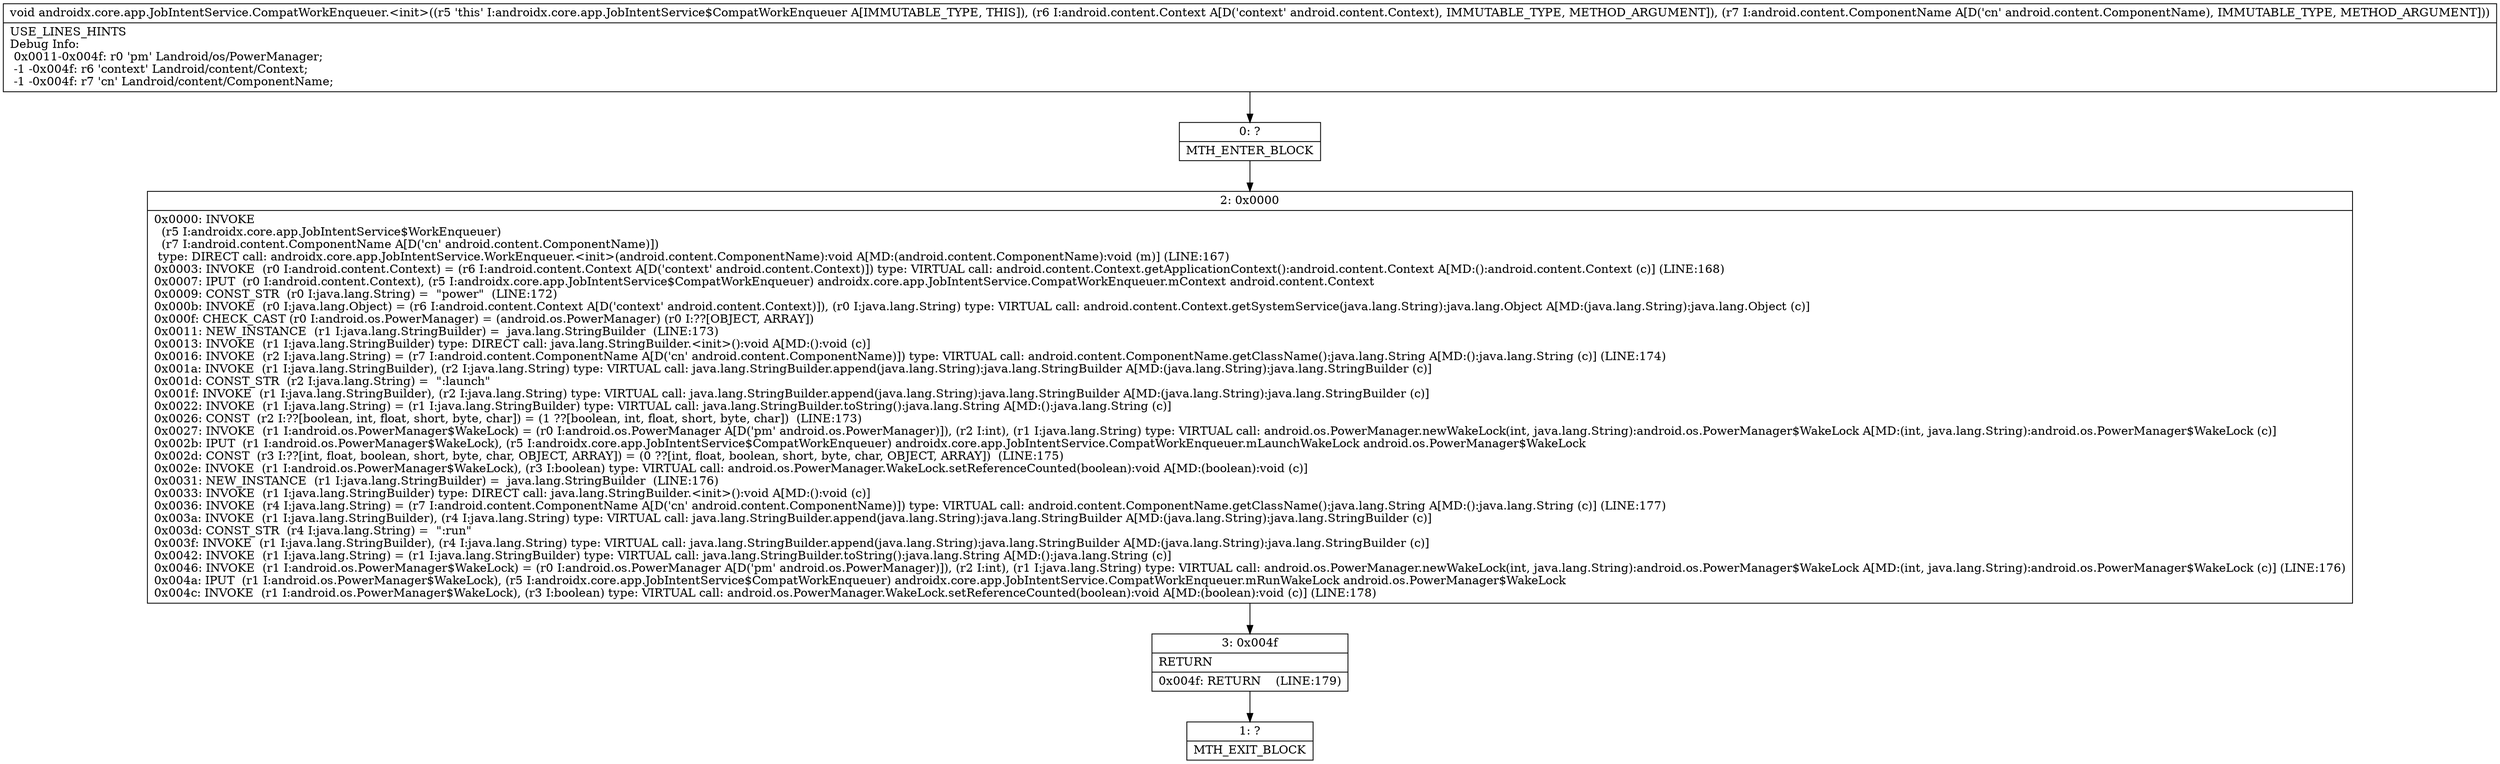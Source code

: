 digraph "CFG forandroidx.core.app.JobIntentService.CompatWorkEnqueuer.\<init\>(Landroid\/content\/Context;Landroid\/content\/ComponentName;)V" {
Node_0 [shape=record,label="{0\:\ ?|MTH_ENTER_BLOCK\l}"];
Node_2 [shape=record,label="{2\:\ 0x0000|0x0000: INVOKE  \l  (r5 I:androidx.core.app.JobIntentService$WorkEnqueuer)\l  (r7 I:android.content.ComponentName A[D('cn' android.content.ComponentName)])\l type: DIRECT call: androidx.core.app.JobIntentService.WorkEnqueuer.\<init\>(android.content.ComponentName):void A[MD:(android.content.ComponentName):void (m)] (LINE:167)\l0x0003: INVOKE  (r0 I:android.content.Context) = (r6 I:android.content.Context A[D('context' android.content.Context)]) type: VIRTUAL call: android.content.Context.getApplicationContext():android.content.Context A[MD:():android.content.Context (c)] (LINE:168)\l0x0007: IPUT  (r0 I:android.content.Context), (r5 I:androidx.core.app.JobIntentService$CompatWorkEnqueuer) androidx.core.app.JobIntentService.CompatWorkEnqueuer.mContext android.content.Context \l0x0009: CONST_STR  (r0 I:java.lang.String) =  \"power\"  (LINE:172)\l0x000b: INVOKE  (r0 I:java.lang.Object) = (r6 I:android.content.Context A[D('context' android.content.Context)]), (r0 I:java.lang.String) type: VIRTUAL call: android.content.Context.getSystemService(java.lang.String):java.lang.Object A[MD:(java.lang.String):java.lang.Object (c)]\l0x000f: CHECK_CAST (r0 I:android.os.PowerManager) = (android.os.PowerManager) (r0 I:??[OBJECT, ARRAY]) \l0x0011: NEW_INSTANCE  (r1 I:java.lang.StringBuilder) =  java.lang.StringBuilder  (LINE:173)\l0x0013: INVOKE  (r1 I:java.lang.StringBuilder) type: DIRECT call: java.lang.StringBuilder.\<init\>():void A[MD:():void (c)]\l0x0016: INVOKE  (r2 I:java.lang.String) = (r7 I:android.content.ComponentName A[D('cn' android.content.ComponentName)]) type: VIRTUAL call: android.content.ComponentName.getClassName():java.lang.String A[MD:():java.lang.String (c)] (LINE:174)\l0x001a: INVOKE  (r1 I:java.lang.StringBuilder), (r2 I:java.lang.String) type: VIRTUAL call: java.lang.StringBuilder.append(java.lang.String):java.lang.StringBuilder A[MD:(java.lang.String):java.lang.StringBuilder (c)]\l0x001d: CONST_STR  (r2 I:java.lang.String) =  \":launch\" \l0x001f: INVOKE  (r1 I:java.lang.StringBuilder), (r2 I:java.lang.String) type: VIRTUAL call: java.lang.StringBuilder.append(java.lang.String):java.lang.StringBuilder A[MD:(java.lang.String):java.lang.StringBuilder (c)]\l0x0022: INVOKE  (r1 I:java.lang.String) = (r1 I:java.lang.StringBuilder) type: VIRTUAL call: java.lang.StringBuilder.toString():java.lang.String A[MD:():java.lang.String (c)]\l0x0026: CONST  (r2 I:??[boolean, int, float, short, byte, char]) = (1 ??[boolean, int, float, short, byte, char])  (LINE:173)\l0x0027: INVOKE  (r1 I:android.os.PowerManager$WakeLock) = (r0 I:android.os.PowerManager A[D('pm' android.os.PowerManager)]), (r2 I:int), (r1 I:java.lang.String) type: VIRTUAL call: android.os.PowerManager.newWakeLock(int, java.lang.String):android.os.PowerManager$WakeLock A[MD:(int, java.lang.String):android.os.PowerManager$WakeLock (c)]\l0x002b: IPUT  (r1 I:android.os.PowerManager$WakeLock), (r5 I:androidx.core.app.JobIntentService$CompatWorkEnqueuer) androidx.core.app.JobIntentService.CompatWorkEnqueuer.mLaunchWakeLock android.os.PowerManager$WakeLock \l0x002d: CONST  (r3 I:??[int, float, boolean, short, byte, char, OBJECT, ARRAY]) = (0 ??[int, float, boolean, short, byte, char, OBJECT, ARRAY])  (LINE:175)\l0x002e: INVOKE  (r1 I:android.os.PowerManager$WakeLock), (r3 I:boolean) type: VIRTUAL call: android.os.PowerManager.WakeLock.setReferenceCounted(boolean):void A[MD:(boolean):void (c)]\l0x0031: NEW_INSTANCE  (r1 I:java.lang.StringBuilder) =  java.lang.StringBuilder  (LINE:176)\l0x0033: INVOKE  (r1 I:java.lang.StringBuilder) type: DIRECT call: java.lang.StringBuilder.\<init\>():void A[MD:():void (c)]\l0x0036: INVOKE  (r4 I:java.lang.String) = (r7 I:android.content.ComponentName A[D('cn' android.content.ComponentName)]) type: VIRTUAL call: android.content.ComponentName.getClassName():java.lang.String A[MD:():java.lang.String (c)] (LINE:177)\l0x003a: INVOKE  (r1 I:java.lang.StringBuilder), (r4 I:java.lang.String) type: VIRTUAL call: java.lang.StringBuilder.append(java.lang.String):java.lang.StringBuilder A[MD:(java.lang.String):java.lang.StringBuilder (c)]\l0x003d: CONST_STR  (r4 I:java.lang.String) =  \":run\" \l0x003f: INVOKE  (r1 I:java.lang.StringBuilder), (r4 I:java.lang.String) type: VIRTUAL call: java.lang.StringBuilder.append(java.lang.String):java.lang.StringBuilder A[MD:(java.lang.String):java.lang.StringBuilder (c)]\l0x0042: INVOKE  (r1 I:java.lang.String) = (r1 I:java.lang.StringBuilder) type: VIRTUAL call: java.lang.StringBuilder.toString():java.lang.String A[MD:():java.lang.String (c)]\l0x0046: INVOKE  (r1 I:android.os.PowerManager$WakeLock) = (r0 I:android.os.PowerManager A[D('pm' android.os.PowerManager)]), (r2 I:int), (r1 I:java.lang.String) type: VIRTUAL call: android.os.PowerManager.newWakeLock(int, java.lang.String):android.os.PowerManager$WakeLock A[MD:(int, java.lang.String):android.os.PowerManager$WakeLock (c)] (LINE:176)\l0x004a: IPUT  (r1 I:android.os.PowerManager$WakeLock), (r5 I:androidx.core.app.JobIntentService$CompatWorkEnqueuer) androidx.core.app.JobIntentService.CompatWorkEnqueuer.mRunWakeLock android.os.PowerManager$WakeLock \l0x004c: INVOKE  (r1 I:android.os.PowerManager$WakeLock), (r3 I:boolean) type: VIRTUAL call: android.os.PowerManager.WakeLock.setReferenceCounted(boolean):void A[MD:(boolean):void (c)] (LINE:178)\l}"];
Node_3 [shape=record,label="{3\:\ 0x004f|RETURN\l|0x004f: RETURN    (LINE:179)\l}"];
Node_1 [shape=record,label="{1\:\ ?|MTH_EXIT_BLOCK\l}"];
MethodNode[shape=record,label="{void androidx.core.app.JobIntentService.CompatWorkEnqueuer.\<init\>((r5 'this' I:androidx.core.app.JobIntentService$CompatWorkEnqueuer A[IMMUTABLE_TYPE, THIS]), (r6 I:android.content.Context A[D('context' android.content.Context), IMMUTABLE_TYPE, METHOD_ARGUMENT]), (r7 I:android.content.ComponentName A[D('cn' android.content.ComponentName), IMMUTABLE_TYPE, METHOD_ARGUMENT]))  | USE_LINES_HINTS\lDebug Info:\l  0x0011\-0x004f: r0 'pm' Landroid\/os\/PowerManager;\l  \-1 \-0x004f: r6 'context' Landroid\/content\/Context;\l  \-1 \-0x004f: r7 'cn' Landroid\/content\/ComponentName;\l}"];
MethodNode -> Node_0;Node_0 -> Node_2;
Node_2 -> Node_3;
Node_3 -> Node_1;
}

